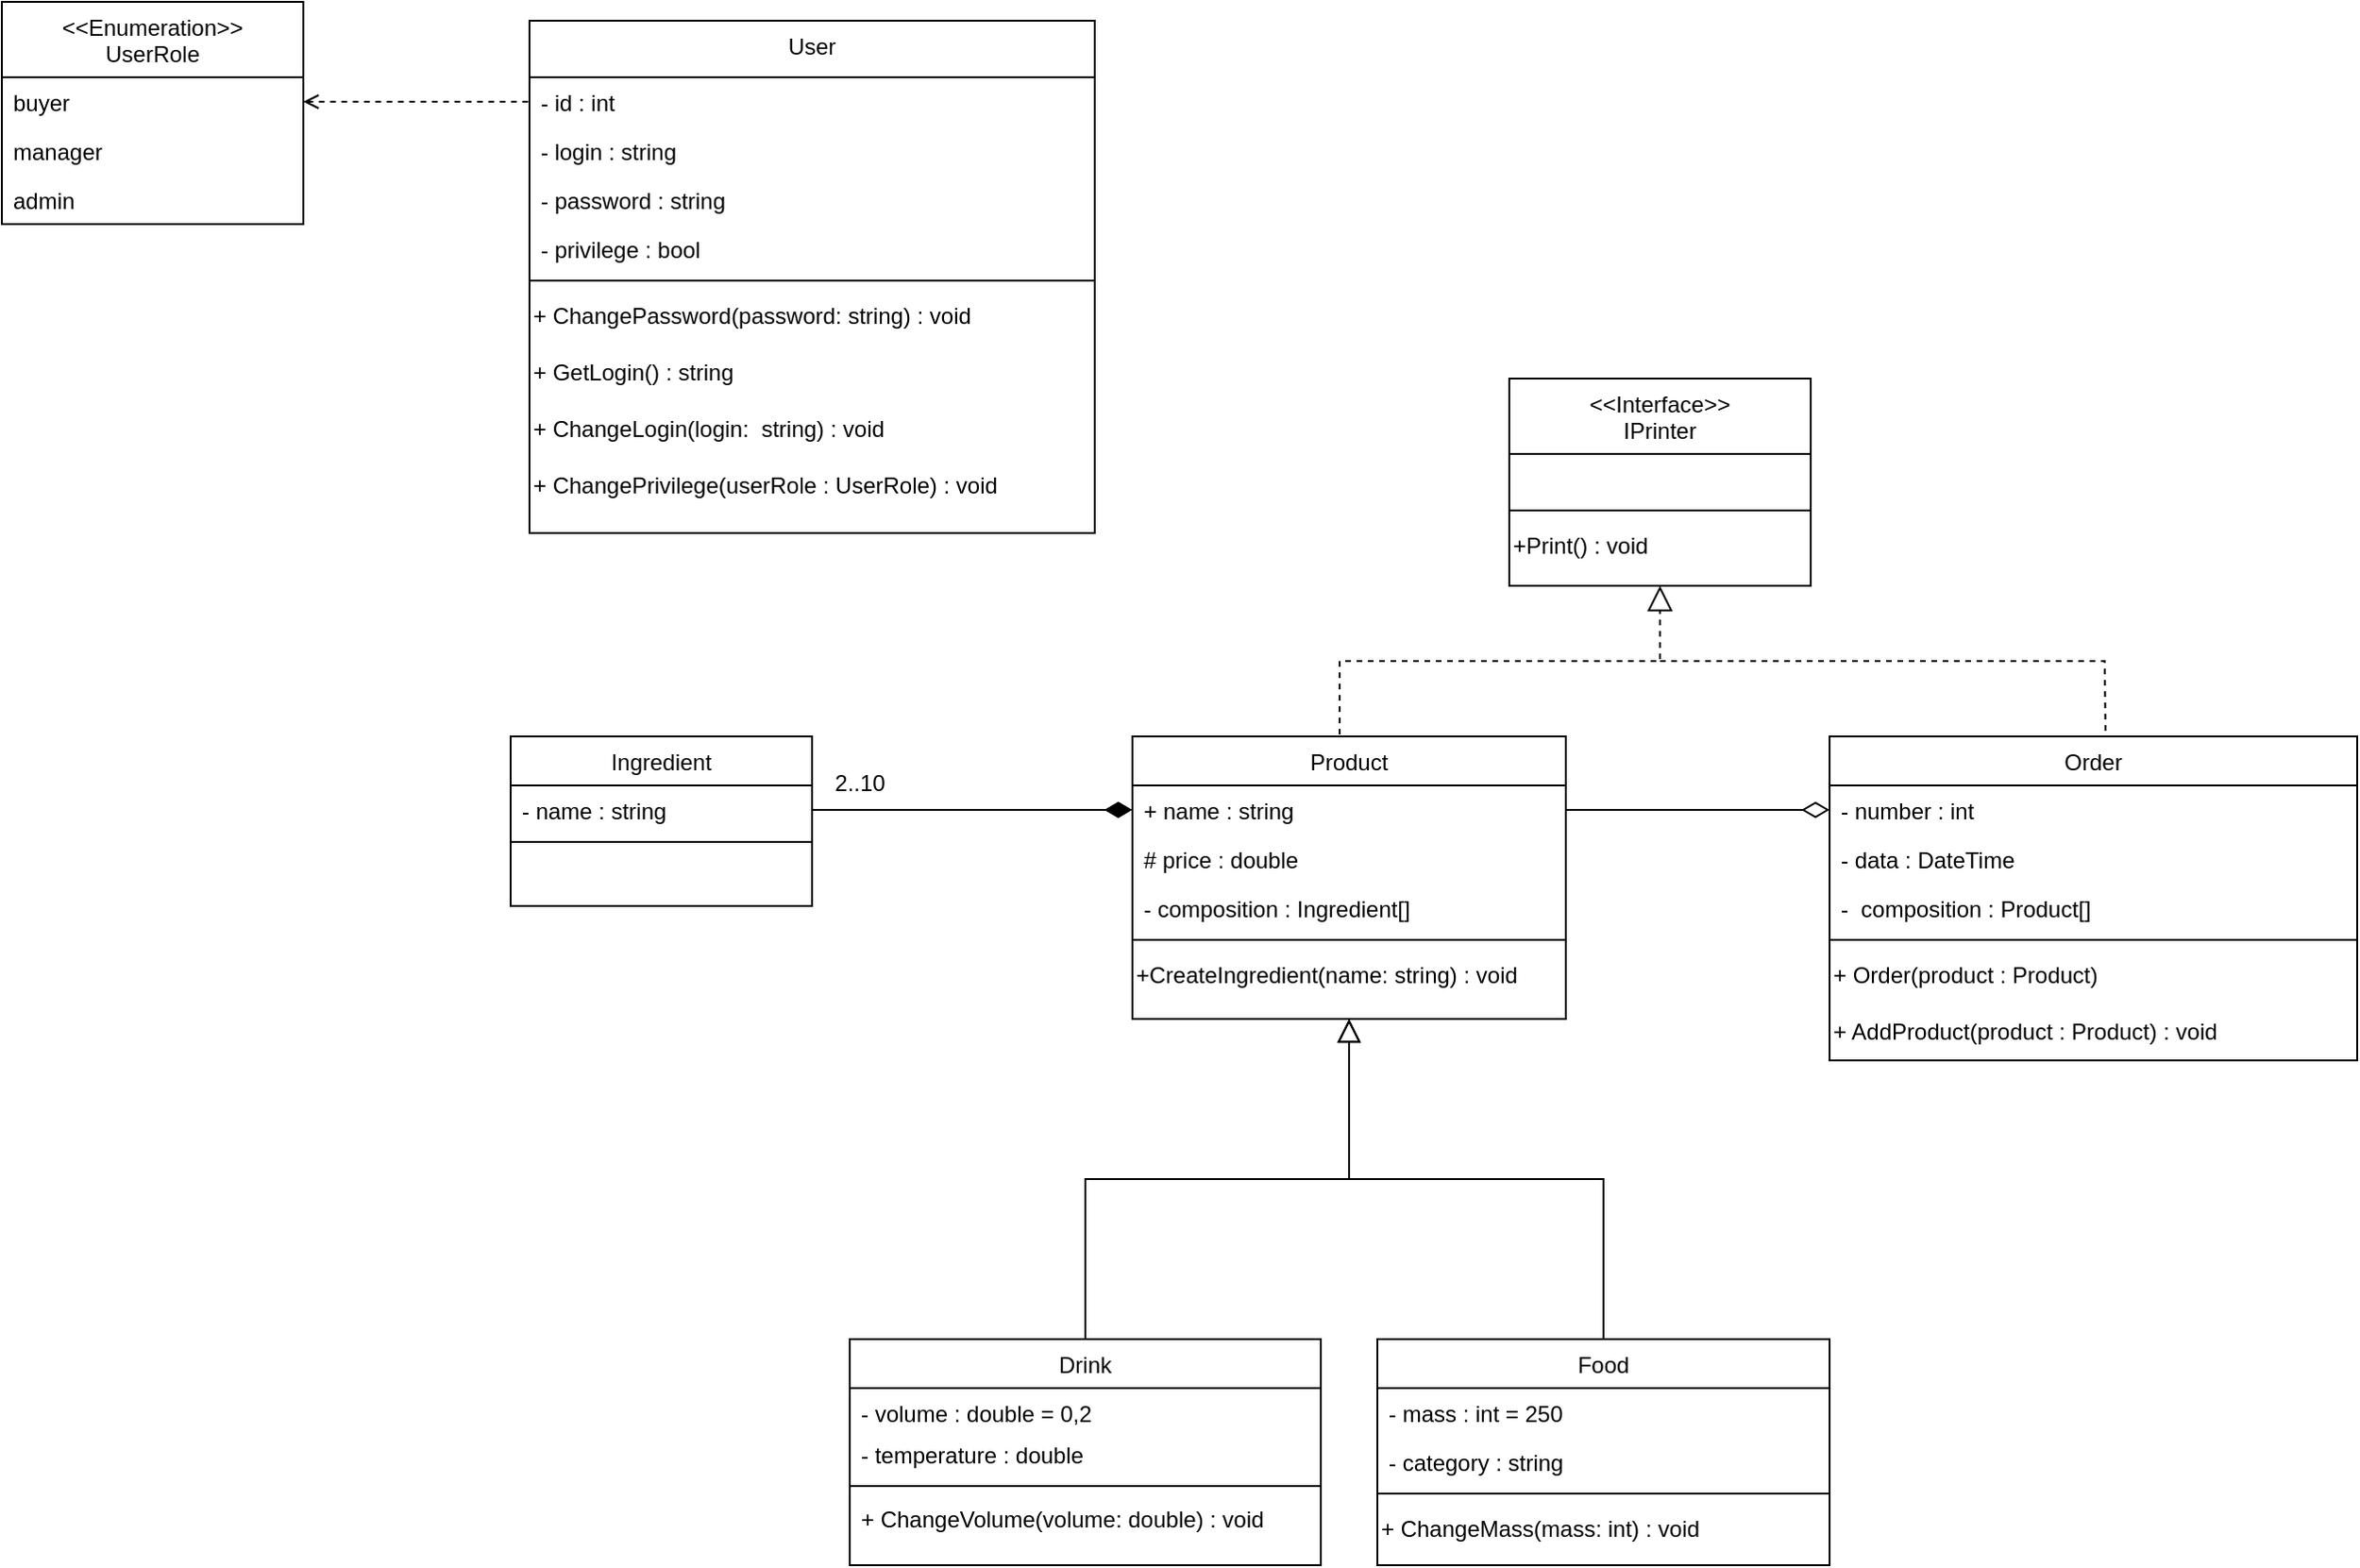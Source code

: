 <mxfile version="23.1.5" type="device">
  <diagram id="C5RBs43oDa-KdzZeNtuy" name="Page-1">
    <mxGraphModel dx="2022" dy="1872" grid="1" gridSize="10" guides="1" tooltips="1" connect="1" arrows="1" fold="1" page="1" pageScale="1" pageWidth="827" pageHeight="1169" math="0" shadow="0">
      <root>
        <mxCell id="WIyWlLk6GJQsqaUBKTNV-0" />
        <mxCell id="WIyWlLk6GJQsqaUBKTNV-1" parent="WIyWlLk6GJQsqaUBKTNV-0" />
        <mxCell id="_lRSNTsBHHww5M9CzdEg-72" style="edgeStyle=orthogonalEdgeStyle;rounded=0;orthogonalLoop=1;jettySize=auto;html=1;exitX=0.5;exitY=0;exitDx=0;exitDy=0;entryX=0.5;entryY=1;entryDx=0;entryDy=0;dashed=1;endArrow=block;endFill=0;endSize=11;" edge="1" parent="WIyWlLk6GJQsqaUBKTNV-1" source="zkfFHV4jXpPFQw0GAbJ--0" target="_lRSNTsBHHww5M9CzdEg-63">
          <mxGeometry relative="1" as="geometry">
            <Array as="points">
              <mxPoint x="570" y="150" />
              <mxPoint x="740" y="150" />
            </Array>
          </mxGeometry>
        </mxCell>
        <mxCell id="zkfFHV4jXpPFQw0GAbJ--0" value="Product" style="swimlane;fontStyle=0;align=center;verticalAlign=top;childLayout=stackLayout;horizontal=1;startSize=26;horizontalStack=0;resizeParent=1;resizeLast=0;collapsible=1;marginBottom=0;rounded=0;shadow=0;strokeWidth=1;" parent="WIyWlLk6GJQsqaUBKTNV-1" vertex="1">
          <mxGeometry x="460" y="190" width="230" height="150" as="geometry">
            <mxRectangle x="230" y="140" width="160" height="26" as="alternateBounds" />
          </mxGeometry>
        </mxCell>
        <mxCell id="zkfFHV4jXpPFQw0GAbJ--1" value="+ name : string" style="text;align=left;verticalAlign=top;spacingLeft=4;spacingRight=4;overflow=hidden;rotatable=0;points=[[0,0.5],[1,0.5]];portConstraint=eastwest;" parent="zkfFHV4jXpPFQw0GAbJ--0" vertex="1">
          <mxGeometry y="26" width="230" height="26" as="geometry" />
        </mxCell>
        <mxCell id="zkfFHV4jXpPFQw0GAbJ--2" value="# price : double" style="text;align=left;verticalAlign=top;spacingLeft=4;spacingRight=4;overflow=hidden;rotatable=0;points=[[0,0.5],[1,0.5]];portConstraint=eastwest;rounded=0;shadow=0;html=0;" parent="zkfFHV4jXpPFQw0GAbJ--0" vertex="1">
          <mxGeometry y="52" width="230" height="26" as="geometry" />
        </mxCell>
        <mxCell id="_lRSNTsBHHww5M9CzdEg-57" value="- composition : Ingredient[]" style="text;align=left;verticalAlign=top;spacingLeft=4;spacingRight=4;overflow=hidden;rotatable=0;points=[[0,0.5],[1,0.5]];portConstraint=eastwest;rounded=0;shadow=0;html=0;" vertex="1" parent="zkfFHV4jXpPFQw0GAbJ--0">
          <mxGeometry y="78" width="230" height="26" as="geometry" />
        </mxCell>
        <mxCell id="zkfFHV4jXpPFQw0GAbJ--4" value="" style="line;html=1;strokeWidth=1;align=left;verticalAlign=middle;spacingTop=-1;spacingLeft=3;spacingRight=3;rotatable=0;labelPosition=right;points=[];portConstraint=eastwest;" parent="zkfFHV4jXpPFQw0GAbJ--0" vertex="1">
          <mxGeometry y="104" width="230" height="8" as="geometry" />
        </mxCell>
        <mxCell id="_lRSNTsBHHww5M9CzdEg-59" value="+CreateIngredient(name: string) : void" style="text;html=1;align=left;verticalAlign=middle;resizable=0;points=[];autosize=1;strokeColor=none;fillColor=none;" vertex="1" parent="zkfFHV4jXpPFQw0GAbJ--0">
          <mxGeometry y="112" width="230" height="30" as="geometry" />
        </mxCell>
        <mxCell id="zkfFHV4jXpPFQw0GAbJ--6" value="Drink" style="swimlane;fontStyle=0;align=center;verticalAlign=top;childLayout=stackLayout;horizontal=1;startSize=26;horizontalStack=0;resizeParent=1;resizeLast=0;collapsible=1;marginBottom=0;rounded=0;shadow=0;strokeWidth=1;" parent="WIyWlLk6GJQsqaUBKTNV-1" vertex="1">
          <mxGeometry x="310" y="510" width="250" height="120" as="geometry">
            <mxRectangle x="130" y="380" width="160" height="26" as="alternateBounds" />
          </mxGeometry>
        </mxCell>
        <mxCell id="zkfFHV4jXpPFQw0GAbJ--7" value="- volume : double = 0,2" style="text;align=left;verticalAlign=top;spacingLeft=4;spacingRight=4;overflow=hidden;rotatable=0;points=[[0,0.5],[1,0.5]];portConstraint=eastwest;" parent="zkfFHV4jXpPFQw0GAbJ--6" vertex="1">
          <mxGeometry y="26" width="250" height="22" as="geometry" />
        </mxCell>
        <mxCell id="zkfFHV4jXpPFQw0GAbJ--8" value="- temperature : double" style="text;align=left;verticalAlign=top;spacingLeft=4;spacingRight=4;overflow=hidden;rotatable=0;points=[[0,0.5],[1,0.5]];portConstraint=eastwest;rounded=0;shadow=0;html=0;" parent="zkfFHV4jXpPFQw0GAbJ--6" vertex="1">
          <mxGeometry y="48" width="250" height="26" as="geometry" />
        </mxCell>
        <mxCell id="zkfFHV4jXpPFQw0GAbJ--9" value="" style="line;html=1;strokeWidth=1;align=left;verticalAlign=middle;spacingTop=-1;spacingLeft=3;spacingRight=3;rotatable=0;labelPosition=right;points=[];portConstraint=eastwest;" parent="zkfFHV4jXpPFQw0GAbJ--6" vertex="1">
          <mxGeometry y="74" width="250" height="8" as="geometry" />
        </mxCell>
        <mxCell id="zkfFHV4jXpPFQw0GAbJ--11" value="+ ChangeVolume(volume: double) : void" style="text;align=left;verticalAlign=top;spacingLeft=4;spacingRight=4;overflow=hidden;rotatable=0;points=[[0,0.5],[1,0.5]];portConstraint=eastwest;" parent="zkfFHV4jXpPFQw0GAbJ--6" vertex="1">
          <mxGeometry y="82" width="250" height="26" as="geometry" />
        </mxCell>
        <mxCell id="zkfFHV4jXpPFQw0GAbJ--12" value="" style="endArrow=block;endSize=10;endFill=0;shadow=0;strokeWidth=1;rounded=0;edgeStyle=elbowEdgeStyle;elbow=vertical;" parent="WIyWlLk6GJQsqaUBKTNV-1" source="zkfFHV4jXpPFQw0GAbJ--6" target="zkfFHV4jXpPFQw0GAbJ--0" edge="1">
          <mxGeometry width="160" relative="1" as="geometry">
            <mxPoint x="460" y="273" as="sourcePoint" />
            <mxPoint x="460" y="273" as="targetPoint" />
          </mxGeometry>
        </mxCell>
        <mxCell id="zkfFHV4jXpPFQw0GAbJ--13" value="Food" style="swimlane;fontStyle=0;align=center;verticalAlign=top;childLayout=stackLayout;horizontal=1;startSize=26;horizontalStack=0;resizeParent=1;resizeLast=0;collapsible=1;marginBottom=0;rounded=0;shadow=0;strokeWidth=1;" parent="WIyWlLk6GJQsqaUBKTNV-1" vertex="1">
          <mxGeometry x="590" y="510" width="240" height="120" as="geometry">
            <mxRectangle x="340" y="380" width="170" height="26" as="alternateBounds" />
          </mxGeometry>
        </mxCell>
        <mxCell id="zkfFHV4jXpPFQw0GAbJ--14" value="- mass : int = 250" style="text;align=left;verticalAlign=top;spacingLeft=4;spacingRight=4;overflow=hidden;rotatable=0;points=[[0,0.5],[1,0.5]];portConstraint=eastwest;" parent="zkfFHV4jXpPFQw0GAbJ--13" vertex="1">
          <mxGeometry y="26" width="240" height="26" as="geometry" />
        </mxCell>
        <mxCell id="_lRSNTsBHHww5M9CzdEg-0" value="- сategory : string" style="text;align=left;verticalAlign=top;spacingLeft=4;spacingRight=4;overflow=hidden;rotatable=0;points=[[0,0.5],[1,0.5]];portConstraint=eastwest;" vertex="1" parent="zkfFHV4jXpPFQw0GAbJ--13">
          <mxGeometry y="52" width="240" height="26" as="geometry" />
        </mxCell>
        <mxCell id="zkfFHV4jXpPFQw0GAbJ--15" value="" style="line;html=1;strokeWidth=1;align=left;verticalAlign=middle;spacingTop=-1;spacingLeft=3;spacingRight=3;rotatable=0;labelPosition=right;points=[];portConstraint=eastwest;" parent="zkfFHV4jXpPFQw0GAbJ--13" vertex="1">
          <mxGeometry y="78" width="240" height="8" as="geometry" />
        </mxCell>
        <mxCell id="_lRSNTsBHHww5M9CzdEg-1" value="+ ChangeMass(mass: int) : void" style="text;html=1;align=left;verticalAlign=middle;resizable=0;points=[];autosize=1;strokeColor=none;fillColor=none;" vertex="1" parent="zkfFHV4jXpPFQw0GAbJ--13">
          <mxGeometry y="86" width="240" height="30" as="geometry" />
        </mxCell>
        <mxCell id="zkfFHV4jXpPFQw0GAbJ--16" value="" style="endArrow=block;endSize=10;endFill=0;shadow=0;strokeWidth=1;rounded=0;edgeStyle=elbowEdgeStyle;elbow=vertical;" parent="WIyWlLk6GJQsqaUBKTNV-1" source="zkfFHV4jXpPFQw0GAbJ--13" target="zkfFHV4jXpPFQw0GAbJ--0" edge="1">
          <mxGeometry width="160" relative="1" as="geometry">
            <mxPoint x="470" y="443" as="sourcePoint" />
            <mxPoint x="570" y="341" as="targetPoint" />
          </mxGeometry>
        </mxCell>
        <mxCell id="_lRSNTsBHHww5M9CzdEg-19" value="Order" style="swimlane;fontStyle=0;align=center;verticalAlign=top;childLayout=stackLayout;horizontal=1;startSize=26;horizontalStack=0;resizeParent=1;resizeLast=0;collapsible=1;marginBottom=0;rounded=0;shadow=0;strokeWidth=1;" vertex="1" parent="WIyWlLk6GJQsqaUBKTNV-1">
          <mxGeometry x="830" y="190" width="280" height="172" as="geometry">
            <mxRectangle x="230" y="140" width="160" height="26" as="alternateBounds" />
          </mxGeometry>
        </mxCell>
        <mxCell id="_lRSNTsBHHww5M9CzdEg-20" value="- number : int" style="text;align=left;verticalAlign=top;spacingLeft=4;spacingRight=4;overflow=hidden;rotatable=0;points=[[0,0.5],[1,0.5]];portConstraint=eastwest;" vertex="1" parent="_lRSNTsBHHww5M9CzdEg-19">
          <mxGeometry y="26" width="280" height="26" as="geometry" />
        </mxCell>
        <mxCell id="_lRSNTsBHHww5M9CzdEg-21" value="- data : DateTime" style="text;align=left;verticalAlign=top;spacingLeft=4;spacingRight=4;overflow=hidden;rotatable=0;points=[[0,0.5],[1,0.5]];portConstraint=eastwest;rounded=0;shadow=0;html=0;" vertex="1" parent="_lRSNTsBHHww5M9CzdEg-19">
          <mxGeometry y="52" width="280" height="26" as="geometry" />
        </mxCell>
        <mxCell id="_lRSNTsBHHww5M9CzdEg-37" value="-  composition : Product[] " style="text;align=left;verticalAlign=top;spacingLeft=4;spacingRight=4;overflow=hidden;rotatable=0;points=[[0,0.5],[1,0.5]];portConstraint=eastwest;rounded=0;shadow=0;html=0;" vertex="1" parent="_lRSNTsBHHww5M9CzdEg-19">
          <mxGeometry y="78" width="280" height="26" as="geometry" />
        </mxCell>
        <mxCell id="_lRSNTsBHHww5M9CzdEg-22" value="" style="line;html=1;strokeWidth=1;align=left;verticalAlign=middle;spacingTop=-1;spacingLeft=3;spacingRight=3;rotatable=0;labelPosition=right;points=[];portConstraint=eastwest;" vertex="1" parent="_lRSNTsBHHww5M9CzdEg-19">
          <mxGeometry y="104" width="280" height="8" as="geometry" />
        </mxCell>
        <mxCell id="_lRSNTsBHHww5M9CzdEg-52" value="+ Order(product : Product)&amp;nbsp;" style="text;html=1;align=left;verticalAlign=middle;resizable=0;points=[];autosize=1;strokeColor=none;fillColor=none;" vertex="1" parent="_lRSNTsBHHww5M9CzdEg-19">
          <mxGeometry y="112" width="280" height="30" as="geometry" />
        </mxCell>
        <mxCell id="_lRSNTsBHHww5M9CzdEg-53" value="+ AddProduct(product : Product) : void" style="text;html=1;align=left;verticalAlign=middle;resizable=0;points=[];autosize=1;strokeColor=none;fillColor=none;" vertex="1" parent="_lRSNTsBHHww5M9CzdEg-19">
          <mxGeometry y="142" width="280" height="30" as="geometry" />
        </mxCell>
        <mxCell id="_lRSNTsBHHww5M9CzdEg-45" style="edgeStyle=orthogonalEdgeStyle;rounded=0;orthogonalLoop=1;jettySize=auto;html=1;exitX=1;exitY=0.5;exitDx=0;exitDy=0;endSize=12;endArrow=diamondThin;endFill=0;entryX=0;entryY=0.5;entryDx=0;entryDy=0;" edge="1" parent="WIyWlLk6GJQsqaUBKTNV-1" source="zkfFHV4jXpPFQw0GAbJ--1" target="_lRSNTsBHHww5M9CzdEg-20">
          <mxGeometry relative="1" as="geometry">
            <mxPoint x="800" y="229" as="targetPoint" />
          </mxGeometry>
        </mxCell>
        <mxCell id="_lRSNTsBHHww5M9CzdEg-47" value="Ingredient" style="swimlane;fontStyle=0;align=center;verticalAlign=top;childLayout=stackLayout;horizontal=1;startSize=26;horizontalStack=0;resizeParent=1;resizeLast=0;collapsible=1;marginBottom=0;rounded=0;shadow=0;strokeWidth=1;" vertex="1" parent="WIyWlLk6GJQsqaUBKTNV-1">
          <mxGeometry x="130" y="190" width="160" height="90" as="geometry">
            <mxRectangle x="230" y="140" width="160" height="26" as="alternateBounds" />
          </mxGeometry>
        </mxCell>
        <mxCell id="_lRSNTsBHHww5M9CzdEg-48" value="- name : string" style="text;align=left;verticalAlign=top;spacingLeft=4;spacingRight=4;overflow=hidden;rotatable=0;points=[[0,0.5],[1,0.5]];portConstraint=eastwest;" vertex="1" parent="_lRSNTsBHHww5M9CzdEg-47">
          <mxGeometry y="26" width="160" height="26" as="geometry" />
        </mxCell>
        <mxCell id="_lRSNTsBHHww5M9CzdEg-50" value="" style="line;html=1;strokeWidth=1;align=left;verticalAlign=middle;spacingTop=-1;spacingLeft=3;spacingRight=3;rotatable=0;labelPosition=right;points=[];portConstraint=eastwest;" vertex="1" parent="_lRSNTsBHHww5M9CzdEg-47">
          <mxGeometry y="52" width="160" height="8" as="geometry" />
        </mxCell>
        <mxCell id="_lRSNTsBHHww5M9CzdEg-61" style="edgeStyle=orthogonalEdgeStyle;rounded=0;orthogonalLoop=1;jettySize=auto;html=1;exitX=1;exitY=0.5;exitDx=0;exitDy=0;entryX=0;entryY=0.5;entryDx=0;entryDy=0;endArrow=diamondThin;endFill=1;endSize=12;" edge="1" parent="WIyWlLk6GJQsqaUBKTNV-1" source="_lRSNTsBHHww5M9CzdEg-48" target="zkfFHV4jXpPFQw0GAbJ--1">
          <mxGeometry relative="1" as="geometry" />
        </mxCell>
        <mxCell id="_lRSNTsBHHww5M9CzdEg-62" value="2..10" style="text;html=1;align=center;verticalAlign=middle;resizable=0;points=[];autosize=1;strokeColor=none;fillColor=none;" vertex="1" parent="WIyWlLk6GJQsqaUBKTNV-1">
          <mxGeometry x="290" y="200" width="50" height="30" as="geometry" />
        </mxCell>
        <mxCell id="_lRSNTsBHHww5M9CzdEg-63" value="&lt;&lt;Interface&gt;&gt;&#xa;IPrinter" style="swimlane;fontStyle=0;align=center;verticalAlign=top;childLayout=stackLayout;horizontal=1;startSize=40;horizontalStack=0;resizeParent=1;resizeLast=0;collapsible=1;marginBottom=0;rounded=0;shadow=0;strokeWidth=1;" vertex="1" parent="WIyWlLk6GJQsqaUBKTNV-1">
          <mxGeometry x="660" width="160" height="110" as="geometry">
            <mxRectangle x="230" y="140" width="160" height="26" as="alternateBounds" />
          </mxGeometry>
        </mxCell>
        <mxCell id="_lRSNTsBHHww5M9CzdEg-69" style="text;align=left;verticalAlign=top;spacingLeft=4;spacingRight=4;overflow=hidden;rotatable=0;points=[[0,0.5],[1,0.5]];portConstraint=eastwest;" vertex="1" parent="_lRSNTsBHHww5M9CzdEg-63">
          <mxGeometry y="40" width="160" height="26" as="geometry" />
        </mxCell>
        <mxCell id="_lRSNTsBHHww5M9CzdEg-65" value="" style="line;html=1;strokeWidth=1;align=left;verticalAlign=middle;spacingTop=-1;spacingLeft=3;spacingRight=3;rotatable=0;labelPosition=right;points=[];portConstraint=eastwest;" vertex="1" parent="_lRSNTsBHHww5M9CzdEg-63">
          <mxGeometry y="66" width="160" height="8" as="geometry" />
        </mxCell>
        <mxCell id="_lRSNTsBHHww5M9CzdEg-71" value="+Print() : void" style="text;html=1;align=left;verticalAlign=middle;resizable=0;points=[];autosize=1;strokeColor=none;fillColor=none;" vertex="1" parent="_lRSNTsBHHww5M9CzdEg-63">
          <mxGeometry y="74" width="160" height="30" as="geometry" />
        </mxCell>
        <mxCell id="_lRSNTsBHHww5M9CzdEg-76" value="" style="endArrow=none;html=1;rounded=0;entryX=0.523;entryY=-0.006;entryDx=0;entryDy=0;entryPerimeter=0;dashed=1;" edge="1" parent="WIyWlLk6GJQsqaUBKTNV-1" target="_lRSNTsBHHww5M9CzdEg-19">
          <mxGeometry width="50" height="50" relative="1" as="geometry">
            <mxPoint x="740" y="150" as="sourcePoint" />
            <mxPoint x="970" y="150" as="targetPoint" />
            <Array as="points">
              <mxPoint x="976" y="150" />
            </Array>
          </mxGeometry>
        </mxCell>
        <mxCell id="_lRSNTsBHHww5M9CzdEg-80" value="User" style="swimlane;fontStyle=0;align=center;verticalAlign=top;childLayout=stackLayout;horizontal=1;startSize=30;horizontalStack=0;resizeParent=1;resizeLast=0;collapsible=1;marginBottom=0;rounded=0;shadow=0;strokeWidth=1;" vertex="1" parent="WIyWlLk6GJQsqaUBKTNV-1">
          <mxGeometry x="140" y="-190" width="300" height="272" as="geometry">
            <mxRectangle x="230" y="140" width="160" height="26" as="alternateBounds" />
          </mxGeometry>
        </mxCell>
        <mxCell id="_lRSNTsBHHww5M9CzdEg-81" value="- id : int" style="text;align=left;verticalAlign=top;spacingLeft=4;spacingRight=4;overflow=hidden;rotatable=0;points=[[0,0.5],[1,0.5]];portConstraint=eastwest;" vertex="1" parent="_lRSNTsBHHww5M9CzdEg-80">
          <mxGeometry y="30" width="300" height="26" as="geometry" />
        </mxCell>
        <mxCell id="_lRSNTsBHHww5M9CzdEg-82" value="- login : string" style="text;align=left;verticalAlign=top;spacingLeft=4;spacingRight=4;overflow=hidden;rotatable=0;points=[[0,0.5],[1,0.5]];portConstraint=eastwest;rounded=0;shadow=0;html=0;" vertex="1" parent="_lRSNTsBHHww5M9CzdEg-80">
          <mxGeometry y="56" width="300" height="26" as="geometry" />
        </mxCell>
        <mxCell id="_lRSNTsBHHww5M9CzdEg-83" value="- password : string" style="text;align=left;verticalAlign=top;spacingLeft=4;spacingRight=4;overflow=hidden;rotatable=0;points=[[0,0.5],[1,0.5]];portConstraint=eastwest;rounded=0;shadow=0;html=0;" vertex="1" parent="_lRSNTsBHHww5M9CzdEg-80">
          <mxGeometry y="82" width="300" height="26" as="geometry" />
        </mxCell>
        <mxCell id="_lRSNTsBHHww5M9CzdEg-86" value="- privilege : bool" style="text;align=left;verticalAlign=top;spacingLeft=4;spacingRight=4;overflow=hidden;rotatable=0;points=[[0,0.5],[1,0.5]];portConstraint=eastwest;rounded=0;shadow=0;html=0;" vertex="1" parent="_lRSNTsBHHww5M9CzdEg-80">
          <mxGeometry y="108" width="300" height="26" as="geometry" />
        </mxCell>
        <mxCell id="_lRSNTsBHHww5M9CzdEg-84" value="" style="line;html=1;strokeWidth=1;align=left;verticalAlign=middle;spacingTop=-1;spacingLeft=3;spacingRight=3;rotatable=0;labelPosition=right;points=[];portConstraint=eastwest;" vertex="1" parent="_lRSNTsBHHww5M9CzdEg-80">
          <mxGeometry y="134" width="300" height="8" as="geometry" />
        </mxCell>
        <mxCell id="_lRSNTsBHHww5M9CzdEg-85" value="+ ChangePassword(password: string) : void" style="text;html=1;align=left;verticalAlign=middle;resizable=0;points=[];autosize=1;strokeColor=none;fillColor=none;" vertex="1" parent="_lRSNTsBHHww5M9CzdEg-80">
          <mxGeometry y="142" width="300" height="30" as="geometry" />
        </mxCell>
        <mxCell id="_lRSNTsBHHww5M9CzdEg-89" value="+ GetLogin() : string" style="text;html=1;align=left;verticalAlign=middle;resizable=0;points=[];autosize=1;strokeColor=none;fillColor=none;" vertex="1" parent="_lRSNTsBHHww5M9CzdEg-80">
          <mxGeometry y="172" width="300" height="30" as="geometry" />
        </mxCell>
        <mxCell id="_lRSNTsBHHww5M9CzdEg-88" value="+ ChangeLogin(login:&amp;nbsp; string) : void" style="text;html=1;align=left;verticalAlign=middle;resizable=0;points=[];autosize=1;strokeColor=none;fillColor=none;" vertex="1" parent="_lRSNTsBHHww5M9CzdEg-80">
          <mxGeometry y="202" width="300" height="30" as="geometry" />
        </mxCell>
        <mxCell id="_lRSNTsBHHww5M9CzdEg-87" value="+ ChangePrivilege(userRole : UserRole) : void" style="text;html=1;align=left;verticalAlign=middle;resizable=0;points=[];autosize=1;strokeColor=none;fillColor=none;" vertex="1" parent="_lRSNTsBHHww5M9CzdEg-80">
          <mxGeometry y="232" width="300" height="30" as="geometry" />
        </mxCell>
        <mxCell id="_lRSNTsBHHww5M9CzdEg-90" value="&lt;&lt;Enumeration&gt;&gt;&#xa;UserRole" style="swimlane;fontStyle=0;align=center;verticalAlign=top;childLayout=stackLayout;horizontal=1;startSize=40;horizontalStack=0;resizeParent=1;resizeLast=0;collapsible=1;marginBottom=0;rounded=0;shadow=0;strokeWidth=1;" vertex="1" parent="WIyWlLk6GJQsqaUBKTNV-1">
          <mxGeometry x="-140" y="-200" width="160" height="118" as="geometry">
            <mxRectangle x="230" y="140" width="160" height="26" as="alternateBounds" />
          </mxGeometry>
        </mxCell>
        <mxCell id="_lRSNTsBHHww5M9CzdEg-91" value="buyer" style="text;align=left;verticalAlign=top;spacingLeft=4;spacingRight=4;overflow=hidden;rotatable=0;points=[[0,0.5],[1,0.5]];portConstraint=eastwest;" vertex="1" parent="_lRSNTsBHHww5M9CzdEg-90">
          <mxGeometry y="40" width="160" height="26" as="geometry" />
        </mxCell>
        <mxCell id="_lRSNTsBHHww5M9CzdEg-94" value="manager " style="text;align=left;verticalAlign=top;spacingLeft=4;spacingRight=4;overflow=hidden;rotatable=0;points=[[0,0.5],[1,0.5]];portConstraint=eastwest;" vertex="1" parent="_lRSNTsBHHww5M9CzdEg-90">
          <mxGeometry y="66" width="160" height="26" as="geometry" />
        </mxCell>
        <mxCell id="_lRSNTsBHHww5M9CzdEg-93" value="admin " style="text;align=left;verticalAlign=top;spacingLeft=4;spacingRight=4;overflow=hidden;rotatable=0;points=[[0,0.5],[1,0.5]];portConstraint=eastwest;" vertex="1" parent="_lRSNTsBHHww5M9CzdEg-90">
          <mxGeometry y="92" width="160" height="26" as="geometry" />
        </mxCell>
        <mxCell id="_lRSNTsBHHww5M9CzdEg-96" style="edgeStyle=orthogonalEdgeStyle;rounded=0;orthogonalLoop=1;jettySize=auto;html=1;entryX=0;entryY=0.5;entryDx=0;entryDy=0;endArrow=none;endFill=0;dashed=1;startArrow=open;startFill=0;exitX=1;exitY=0.5;exitDx=0;exitDy=0;" edge="1" parent="WIyWlLk6GJQsqaUBKTNV-1" source="_lRSNTsBHHww5M9CzdEg-91" target="_lRSNTsBHHww5M9CzdEg-81">
          <mxGeometry relative="1" as="geometry">
            <mxPoint x="70" y="-151" as="sourcePoint" />
          </mxGeometry>
        </mxCell>
      </root>
    </mxGraphModel>
  </diagram>
</mxfile>
